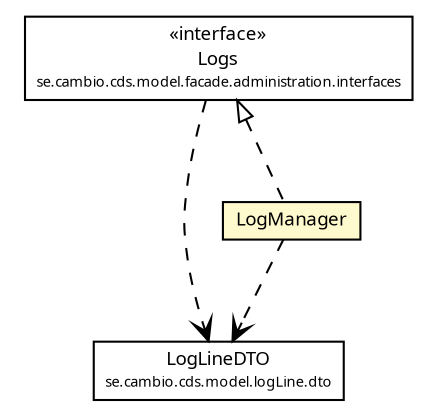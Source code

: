 #!/usr/local/bin/dot
#
# Class diagram 
# Generated by UMLGraph version R5_6 (http://www.umlgraph.org/)
#

digraph G {
	edge [fontname="Trebuchet MS",fontsize=10,labelfontname="Trebuchet MS",labelfontsize=10];
	node [fontname="Trebuchet MS",fontsize=10,shape=plaintext];
	nodesep=0.25;
	ranksep=0.5;
	// se.cambio.cds.model.logLine.dto.LogLineDTO
	c251220 [label=<<table title="se.cambio.cds.model.logLine.dto.LogLineDTO" border="0" cellborder="1" cellspacing="0" cellpadding="2" port="p" href="../../model/logLine/dto/LogLineDTO.html">
		<tr><td><table border="0" cellspacing="0" cellpadding="1">
<tr><td align="center" balign="center"><font face="Trebuchet MS"> LogLineDTO </font></td></tr>
<tr><td align="center" balign="center"><font face="Trebuchet MS" point-size="7.0"> se.cambio.cds.model.logLine.dto </font></td></tr>
		</table></td></tr>
		</table>>, URL="../../model/logLine/dto/LogLineDTO.html", fontname="Trebuchet MS", fontcolor="black", fontsize=9.0];
	// se.cambio.cds.controller.logs.LogManager
	c251372 [label=<<table title="se.cambio.cds.controller.logs.LogManager" border="0" cellborder="1" cellspacing="0" cellpadding="2" port="p" bgcolor="lemonChiffon" href="./LogManager.html">
		<tr><td><table border="0" cellspacing="0" cellpadding="1">
<tr><td align="center" balign="center"><font face="Trebuchet MS"> LogManager </font></td></tr>
		</table></td></tr>
		</table>>, URL="./LogManager.html", fontname="Trebuchet MS", fontcolor="black", fontsize=9.0];
	// se.cambio.cds.model.facade.administration.interfaces.Logs
	c251383 [label=<<table title="se.cambio.cds.model.facade.administration.interfaces.Logs" border="0" cellborder="1" cellspacing="0" cellpadding="2" port="p" href="../../model/facade/administration/interfaces/Logs.html">
		<tr><td><table border="0" cellspacing="0" cellpadding="1">
<tr><td align="center" balign="center"> &#171;interface&#187; </td></tr>
<tr><td align="center" balign="center"><font face="Trebuchet MS"> Logs </font></td></tr>
<tr><td align="center" balign="center"><font face="Trebuchet MS" point-size="7.0"> se.cambio.cds.model.facade.administration.interfaces </font></td></tr>
		</table></td></tr>
		</table>>, URL="../../model/facade/administration/interfaces/Logs.html", fontname="Trebuchet MS", fontcolor="black", fontsize=9.0];
	//se.cambio.cds.controller.logs.LogManager implements se.cambio.cds.model.facade.administration.interfaces.Logs
	c251383:p -> c251372:p [dir=back,arrowtail=empty,style=dashed];
	// se.cambio.cds.controller.logs.LogManager DEPEND se.cambio.cds.model.logLine.dto.LogLineDTO
	c251372:p -> c251220:p [taillabel="", label="", headlabel="", fontname="Trebuchet MS", fontcolor="black", fontsize=10.0, color="black", arrowhead=open, style=dashed];
	// se.cambio.cds.model.facade.administration.interfaces.Logs DEPEND se.cambio.cds.model.logLine.dto.LogLineDTO
	c251383:p -> c251220:p [taillabel="", label="", headlabel="", fontname="Trebuchet MS", fontcolor="black", fontsize=10.0, color="black", arrowhead=open, style=dashed];
}

